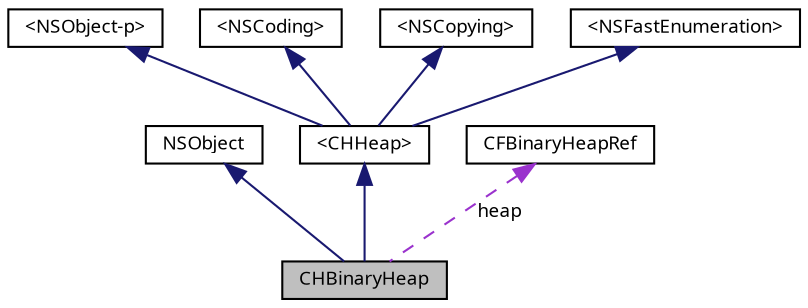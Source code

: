 digraph "CHBinaryHeap"
{
  bgcolor="transparent";
  edge [fontname="LucidaGrande",fontsize="9",labelfontname="LucidaGrande",labelfontsize="9"];
  node [fontname="LucidaGrande",fontsize="9",shape=record];
  Node1 [label="CHBinaryHeap",height=0.2,width=0.4,color="black", fillcolor="grey75", style="filled" fontcolor="black"];
  Node2 -> Node1 [dir="back",color="midnightblue",fontsize="9",style="solid",fontname="LucidaGrande"];
  Node2 [label="NSObject",height=0.2,width=0.4,color="black",URL="/Users/pavellitvinenko/Documents/My Projects/LoopsequeDJ/App/Libraries/CHDataStructures/doxygen/doxygen-cocoa-tags.xml$http://developer.apple.com/mac/library/documentation/Cocoa/Reference/Foundation/Classes/NSObject_Class/Reference/Reference.html"];
  Node3 -> Node1 [dir="back",color="midnightblue",fontsize="9",style="solid",fontname="LucidaGrande"];
  Node3 [label="\<CHHeap\>",height=0.2,width=0.4,color="black",URL="$protocol_c_h_heap-p.html",tooltip="A heap protocol, suitable for use with many variations of the heap structure."];
  Node4 -> Node3 [dir="back",color="midnightblue",fontsize="9",style="solid",fontname="LucidaGrande"];
  Node4 [label="\<NSObject-p\>",height=0.2,width=0.4,color="black",URL="/Users/pavellitvinenko/Documents/My Projects/LoopsequeDJ/App/Libraries/CHDataStructures/doxygen/doxygen-cocoa-tags.xml$http://developer.apple.com/mac/library/documentation/Cocoa/Reference/Foundation/Protocols/NSObject_Protocol/Reference/NSObject.html"];
  Node5 -> Node3 [dir="back",color="midnightblue",fontsize="9",style="solid",fontname="LucidaGrande"];
  Node5 [label="\<NSCoding\>",height=0.2,width=0.4,color="black",URL="/Users/pavellitvinenko/Documents/My Projects/LoopsequeDJ/App/Libraries/CHDataStructures/doxygen/doxygen-cocoa-tags.xml$http://developer.apple.com/mac/library/documentation/Cocoa/Reference/Foundation/Protocols/NSCoding_Protocol/Reference/Reference.html"];
  Node6 -> Node3 [dir="back",color="midnightblue",fontsize="9",style="solid",fontname="LucidaGrande"];
  Node6 [label="\<NSCopying\>",height=0.2,width=0.4,color="black",URL="/Users/pavellitvinenko/Documents/My Projects/LoopsequeDJ/App/Libraries/CHDataStructures/doxygen/doxygen-cocoa-tags.xml$http://developer.apple.com/mac/library/documentation/Cocoa/Reference/Foundation/Protocols/NSCopying_Protocol/Reference/Reference.html"];
  Node7 -> Node3 [dir="back",color="midnightblue",fontsize="9",style="solid",fontname="LucidaGrande"];
  Node7 [label="\<NSFastEnumeration\>",height=0.2,width=0.4,color="black",URL="/Users/pavellitvinenko/Documents/My Projects/LoopsequeDJ/App/Libraries/CHDataStructures/doxygen/doxygen-cocoa-tags.xml$http://developer.apple.com/mac/library/documentation/Cocoa/Reference/NSFastEnumeration_protocol/Reference/NSFastEnumeration.html"];
  Node8 -> Node1 [dir="back",color="darkorchid3",fontsize="9",style="dashed",label=" heap" ,fontname="LucidaGrande"];
  Node8 [label="CFBinaryHeapRef",height=0.2,width=0.4,color="black",URL="/Users/pavellitvinenko/Documents/My Projects/LoopsequeDJ/App/Libraries/CHDataStructures/doxygen/doxygen-cocoa-tags.xml$http://developer.apple.com/mac/library/documentation/CoreFoundation/Reference/CFBinaryHeapRef/Reference/Reference.html"];
}
